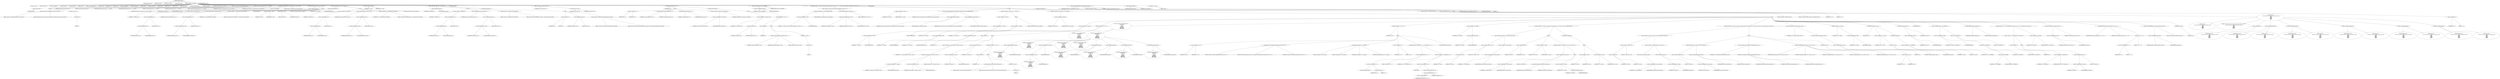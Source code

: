 digraph hostapd_notif_assoc {  
"1000121" [label = "(METHOD,hostapd_notif_assoc)" ]
"1000122" [label = "(PARAM,hostapd_data *hapd)" ]
"1000123" [label = "(PARAM,const u8 *addr)" ]
"1000124" [label = "(PARAM,const u8 *req_ies)" ]
"1000125" [label = "(PARAM,size_t req_ies_len)" ]
"1000126" [label = "(PARAM,int reassoc)" ]
"1000127" [label = "(BLOCK,,)" ]
"1000128" [label = "(LOCAL,v5: const u8 *)" ]
"1000129" [label = "(LOCAL,v6: const char *)" ]
"1000130" [label = "(LOCAL,v7: hostapd_data *)" ]
"1000131" [label = "(LOCAL,v8: sta_info *)" ]
"1000132" [label = "(LOCAL,v9: sta_info *)" ]
"1000133" [label = "(LOCAL,v10: int)" ]
"1000134" [label = "(LOCAL,v11: wpa_state_machine *)" ]
"1000135" [label = "(LOCAL,v12: int)" ]
"1000136" [label = "(LOCAL,v13: int)" ]
"1000137" [label = "(LOCAL,v14: int)" ]
"1000138" [label = "(LOCAL,v15: unsigned int)" ]
"1000139" [label = "(LOCAL,v16: wpa_event)" ]
"1000140" [label = "(LOCAL,v18: u32)" ]
"1000141" [label = "(LOCAL,v19: const u8 *)" ]
"1000142" [label = "(LOCAL,v20: int)" ]
"1000143" [label = "(LOCAL,v21: u32)" ]
"1000144" [label = "(LOCAL,v22: u8 *)" ]
"1000145" [label = "(LOCAL,wpa_ie_len: int)" ]
"1000146" [label = "(LOCAL,elems: ieee802_11_elems)" ]
"1000147" [label = "(LOCAL,eid: u8 [ 1080 ])" ]
"1000148" [label = "(CONTROL_STRUCTURE,if ( !addr ),if ( !addr ))" ]
"1000149" [label = "(<operator>.logicalNot,!addr)" ]
"1000150" [label = "(IDENTIFIER,addr,!addr)" ]
"1000151" [label = "(BLOCK,,)" ]
"1000152" [label = "(wpa_printf,wpa_printf(2, \"hostapd_notif_assoc: Skip event with no address\"))" ]
"1000153" [label = "(LITERAL,2,wpa_printf(2, \"hostapd_notif_assoc: Skip event with no address\"))" ]
"1000154" [label = "(LITERAL,\"hostapd_notif_assoc: Skip event with no address\",wpa_printf(2, \"hostapd_notif_assoc: Skip event with no address\"))" ]
"1000155" [label = "(RETURN,return -1;,return -1;)" ]
"1000156" [label = "(<operator>.minus,-1)" ]
"1000157" [label = "(LITERAL,1,-1)" ]
"1000158" [label = "(random_add_randomness,random_add_randomness(addr, 6u))" ]
"1000159" [label = "(IDENTIFIER,addr,random_add_randomness(addr, 6u))" ]
"1000160" [label = "(LITERAL,6u,random_add_randomness(addr, 6u))" ]
"1000161" [label = "(hostapd_logger,hostapd_logger(hapd, addr, 1u, 2, \"associated\"))" ]
"1000162" [label = "(IDENTIFIER,hapd,hostapd_logger(hapd, addr, 1u, 2, \"associated\"))" ]
"1000163" [label = "(IDENTIFIER,addr,hostapd_logger(hapd, addr, 1u, 2, \"associated\"))" ]
"1000164" [label = "(LITERAL,1u,hostapd_logger(hapd, addr, 1u, 2, \"associated\"))" ]
"1000165" [label = "(LITERAL,2,hostapd_logger(hapd, addr, 1u, 2, \"associated\"))" ]
"1000166" [label = "(LITERAL,\"associated\",hostapd_logger(hapd, addr, 1u, 2, \"associated\"))" ]
"1000167" [label = "(ieee802_11_parse_elems,ieee802_11_parse_elems(req_ies, req_ies_len, &elems, 0))" ]
"1000168" [label = "(IDENTIFIER,req_ies,ieee802_11_parse_elems(req_ies, req_ies_len, &elems, 0))" ]
"1000169" [label = "(IDENTIFIER,req_ies_len,ieee802_11_parse_elems(req_ies, req_ies_len, &elems, 0))" ]
"1000170" [label = "(<operator>.addressOf,&elems)" ]
"1000171" [label = "(IDENTIFIER,elems,ieee802_11_parse_elems(req_ies, req_ies_len, &elems, 0))" ]
"1000172" [label = "(LITERAL,0,ieee802_11_parse_elems(req_ies, req_ies_len, &elems, 0))" ]
"1000173" [label = "(CONTROL_STRUCTURE,if ( elems.wps_ie ),if ( elems.wps_ie ))" ]
"1000174" [label = "(<operator>.fieldAccess,elems.wps_ie)" ]
"1000175" [label = "(IDENTIFIER,elems,if ( elems.wps_ie ))" ]
"1000176" [label = "(FIELD_IDENTIFIER,wps_ie,wps_ie)" ]
"1000177" [label = "(BLOCK,,)" ]
"1000178" [label = "(<operator>.assignment,v5 = elems.wps_ie - 2)" ]
"1000179" [label = "(IDENTIFIER,v5,v5 = elems.wps_ie - 2)" ]
"1000180" [label = "(<operator>.subtraction,elems.wps_ie - 2)" ]
"1000181" [label = "(<operator>.fieldAccess,elems.wps_ie)" ]
"1000182" [label = "(IDENTIFIER,elems,elems.wps_ie - 2)" ]
"1000183" [label = "(FIELD_IDENTIFIER,wps_ie,wps_ie)" ]
"1000184" [label = "(LITERAL,2,elems.wps_ie - 2)" ]
"1000185" [label = "(<operator>.assignment,wpa_ie_len = elems.wps_ie_len + 2)" ]
"1000186" [label = "(IDENTIFIER,wpa_ie_len,wpa_ie_len = elems.wps_ie_len + 2)" ]
"1000187" [label = "(<operator>.addition,elems.wps_ie_len + 2)" ]
"1000188" [label = "(<operator>.fieldAccess,elems.wps_ie_len)" ]
"1000189" [label = "(IDENTIFIER,elems,elems.wps_ie_len + 2)" ]
"1000190" [label = "(FIELD_IDENTIFIER,wps_ie_len,wps_ie_len)" ]
"1000191" [label = "(LITERAL,2,elems.wps_ie_len + 2)" ]
"1000192" [label = "(<operator>.assignment,v6 = \"STA included WPS IE in (Re)AssocReq\")" ]
"1000193" [label = "(IDENTIFIER,v6,v6 = \"STA included WPS IE in (Re)AssocReq\")" ]
"1000194" [label = "(LITERAL,\"STA included WPS IE in (Re)AssocReq\",v6 = \"STA included WPS IE in (Re)AssocReq\")" ]
"1000195" [label = "(JUMP_TARGET,LABEL_8)" ]
"1000196" [label = "(<operator>.assignment,v7 = hapd)" ]
"1000197" [label = "(IDENTIFIER,v7,v7 = hapd)" ]
"1000198" [label = "(IDENTIFIER,hapd,v7 = hapd)" ]
"1000199" [label = "(wpa_printf,wpa_printf(2, v6))" ]
"1000200" [label = "(LITERAL,2,wpa_printf(2, v6))" ]
"1000201" [label = "(IDENTIFIER,v6,wpa_printf(2, v6))" ]
"1000202" [label = "(CONTROL_STRUCTURE,goto LABEL_9;,goto LABEL_9;)" ]
"1000203" [label = "(CONTROL_STRUCTURE,if ( elems.rsn_ie ),if ( elems.rsn_ie ))" ]
"1000204" [label = "(<operator>.fieldAccess,elems.rsn_ie)" ]
"1000205" [label = "(IDENTIFIER,elems,if ( elems.rsn_ie ))" ]
"1000206" [label = "(FIELD_IDENTIFIER,rsn_ie,rsn_ie)" ]
"1000207" [label = "(BLOCK,,)" ]
"1000208" [label = "(<operator>.assignment,v5 = elems.rsn_ie - 2)" ]
"1000209" [label = "(IDENTIFIER,v5,v5 = elems.rsn_ie - 2)" ]
"1000210" [label = "(<operator>.subtraction,elems.rsn_ie - 2)" ]
"1000211" [label = "(<operator>.fieldAccess,elems.rsn_ie)" ]
"1000212" [label = "(IDENTIFIER,elems,elems.rsn_ie - 2)" ]
"1000213" [label = "(FIELD_IDENTIFIER,rsn_ie,rsn_ie)" ]
"1000214" [label = "(LITERAL,2,elems.rsn_ie - 2)" ]
"1000215" [label = "(<operator>.assignment,wpa_ie_len = elems.rsn_ie_len + 2)" ]
"1000216" [label = "(IDENTIFIER,wpa_ie_len,wpa_ie_len = elems.rsn_ie_len + 2)" ]
"1000217" [label = "(<operator>.addition,elems.rsn_ie_len + 2)" ]
"1000218" [label = "(<operator>.fieldAccess,elems.rsn_ie_len)" ]
"1000219" [label = "(IDENTIFIER,elems,elems.rsn_ie_len + 2)" ]
"1000220" [label = "(FIELD_IDENTIFIER,rsn_ie_len,rsn_ie_len)" ]
"1000221" [label = "(LITERAL,2,elems.rsn_ie_len + 2)" ]
"1000222" [label = "(<operator>.assignment,v6 = \"STA included RSN IE in (Re)AssocReq\")" ]
"1000223" [label = "(IDENTIFIER,v6,v6 = \"STA included RSN IE in (Re)AssocReq\")" ]
"1000224" [label = "(LITERAL,\"STA included RSN IE in (Re)AssocReq\",v6 = \"STA included RSN IE in (Re)AssocReq\")" ]
"1000225" [label = "(CONTROL_STRUCTURE,goto LABEL_8;,goto LABEL_8;)" ]
"1000226" [label = "(<operator>.assignment,v7 = hapd)" ]
"1000227" [label = "(IDENTIFIER,v7,v7 = hapd)" ]
"1000228" [label = "(IDENTIFIER,hapd,v7 = hapd)" ]
"1000229" [label = "(CONTROL_STRUCTURE,if ( elems.wpa_ie ),if ( elems.wpa_ie ))" ]
"1000230" [label = "(<operator>.fieldAccess,elems.wpa_ie)" ]
"1000231" [label = "(IDENTIFIER,elems,if ( elems.wpa_ie ))" ]
"1000232" [label = "(FIELD_IDENTIFIER,wpa_ie,wpa_ie)" ]
"1000233" [label = "(BLOCK,,)" ]
"1000234" [label = "(<operator>.assignment,v5 = elems.wpa_ie - 2)" ]
"1000235" [label = "(IDENTIFIER,v5,v5 = elems.wpa_ie - 2)" ]
"1000236" [label = "(<operator>.subtraction,elems.wpa_ie - 2)" ]
"1000237" [label = "(<operator>.fieldAccess,elems.wpa_ie)" ]
"1000238" [label = "(IDENTIFIER,elems,elems.wpa_ie - 2)" ]
"1000239" [label = "(FIELD_IDENTIFIER,wpa_ie,wpa_ie)" ]
"1000240" [label = "(LITERAL,2,elems.wpa_ie - 2)" ]
"1000241" [label = "(<operator>.assignment,wpa_ie_len = elems.wpa_ie_len + 2)" ]
"1000242" [label = "(IDENTIFIER,wpa_ie_len,wpa_ie_len = elems.wpa_ie_len + 2)" ]
"1000243" [label = "(<operator>.addition,elems.wpa_ie_len + 2)" ]
"1000244" [label = "(<operator>.fieldAccess,elems.wpa_ie_len)" ]
"1000245" [label = "(IDENTIFIER,elems,elems.wpa_ie_len + 2)" ]
"1000246" [label = "(FIELD_IDENTIFIER,wpa_ie_len,wpa_ie_len)" ]
"1000247" [label = "(LITERAL,2,elems.wpa_ie_len + 2)" ]
"1000248" [label = "(wpa_printf,wpa_printf(2, \"STA included WPA IE in (Re)AssocReq\"))" ]
"1000249" [label = "(LITERAL,2,wpa_printf(2, \"STA included WPA IE in (Re)AssocReq\"))" ]
"1000250" [label = "(LITERAL,\"STA included WPA IE in (Re)AssocReq\",wpa_printf(2, \"STA included WPA IE in (Re)AssocReq\"))" ]
"1000251" [label = "(CONTROL_STRUCTURE,else,else)" ]
"1000252" [label = "(BLOCK,,)" ]
"1000253" [label = "(<operator>.assignment,v5 = 0)" ]
"1000254" [label = "(IDENTIFIER,v5,v5 = 0)" ]
"1000255" [label = "(LITERAL,0,v5 = 0)" ]
"1000256" [label = "(<operator>.assignment,wpa_ie_len = 0)" ]
"1000257" [label = "(IDENTIFIER,wpa_ie_len,wpa_ie_len = 0)" ]
"1000258" [label = "(LITERAL,0,wpa_ie_len = 0)" ]
"1000259" [label = "(wpa_printf,wpa_printf(2, \"STA did not include WPS/RSN/WPA IE in (Re)AssocReq\"))" ]
"1000260" [label = "(LITERAL,2,wpa_printf(2, \"STA did not include WPS/RSN/WPA IE in (Re)AssocReq\"))" ]
"1000261" [label = "(LITERAL,\"STA did not include WPS/RSN/WPA IE in (Re)AssocReq\",wpa_printf(2, \"STA did not include WPS/RSN/WPA IE in (Re)AssocReq\"))" ]
"1000262" [label = "(JUMP_TARGET,LABEL_9)" ]
"1000263" [label = "(<operator>.assignment,v8 = ap_get_sta(v7, addr))" ]
"1000264" [label = "(IDENTIFIER,v8,v8 = ap_get_sta(v7, addr))" ]
"1000265" [label = "(ap_get_sta,ap_get_sta(v7, addr))" ]
"1000266" [label = "(IDENTIFIER,v7,ap_get_sta(v7, addr))" ]
"1000267" [label = "(IDENTIFIER,addr,ap_get_sta(v7, addr))" ]
"1000268" [label = "(CONTROL_STRUCTURE,if ( v8 ),if ( v8 ))" ]
"1000269" [label = "(IDENTIFIER,v8,if ( v8 ))" ]
"1000270" [label = "(BLOCK,,)" ]
"1000271" [label = "(<operator>.assignment,v9 = v8)" ]
"1000272" [label = "(IDENTIFIER,v9,v9 = v8)" ]
"1000273" [label = "(IDENTIFIER,v8,v9 = v8)" ]
"1000274" [label = "(ap_sta_no_session_timeout,ap_sta_no_session_timeout(v7, v8))" ]
"1000275" [label = "(IDENTIFIER,v7,ap_sta_no_session_timeout(v7, v8))" ]
"1000276" [label = "(IDENTIFIER,v8,ap_sta_no_session_timeout(v7, v8))" ]
"1000277" [label = "(accounting_sta_stop,accounting_sta_stop(v7, v9))" ]
"1000278" [label = "(IDENTIFIER,v7,accounting_sta_stop(v7, v9))" ]
"1000279" [label = "(IDENTIFIER,v9,accounting_sta_stop(v7, v9))" ]
"1000280" [label = "(<operator>.assignment,v9->timeout_next = STA_NULLFUNC)" ]
"1000281" [label = "(<operator>.indirectFieldAccess,v9->timeout_next)" ]
"1000282" [label = "(IDENTIFIER,v9,v9->timeout_next = STA_NULLFUNC)" ]
"1000283" [label = "(FIELD_IDENTIFIER,timeout_next,timeout_next)" ]
"1000284" [label = "(IDENTIFIER,STA_NULLFUNC,v9->timeout_next = STA_NULLFUNC)" ]
"1000285" [label = "(CONTROL_STRUCTURE,else,else)" ]
"1000286" [label = "(BLOCK,,)" ]
"1000287" [label = "(<operator>.assignment,v9 = ap_sta_add(v7, addr))" ]
"1000288" [label = "(IDENTIFIER,v9,v9 = ap_sta_add(v7, addr))" ]
"1000289" [label = "(ap_sta_add,ap_sta_add(v7, addr))" ]
"1000290" [label = "(IDENTIFIER,v7,ap_sta_add(v7, addr))" ]
"1000291" [label = "(IDENTIFIER,addr,ap_sta_add(v7, addr))" ]
"1000292" [label = "(CONTROL_STRUCTURE,if ( !v9 ),if ( !v9 ))" ]
"1000293" [label = "(<operator>.logicalNot,!v9)" ]
"1000294" [label = "(IDENTIFIER,v9,!v9)" ]
"1000295" [label = "(BLOCK,,)" ]
"1000296" [label = "(hostapd_drv_sta_disassoc,hostapd_drv_sta_disassoc(v7, addr, 5))" ]
"1000297" [label = "(IDENTIFIER,v7,hostapd_drv_sta_disassoc(v7, addr, 5))" ]
"1000298" [label = "(IDENTIFIER,addr,hostapd_drv_sta_disassoc(v7, addr, 5))" ]
"1000299" [label = "(LITERAL,5,hostapd_drv_sta_disassoc(v7, addr, 5))" ]
"1000300" [label = "(RETURN,return -1;,return -1;)" ]
"1000301" [label = "(<operator>.minus,-1)" ]
"1000302" [label = "(LITERAL,1,-1)" ]
"1000303" [label = "(<operators>.assignmentAnd,v9->flags &= 0xFFFECFFF)" ]
"1000304" [label = "(<operator>.indirectFieldAccess,v9->flags)" ]
"1000305" [label = "(IDENTIFIER,v9,v9->flags &= 0xFFFECFFF)" ]
"1000306" [label = "(FIELD_IDENTIFIER,flags,flags)" ]
"1000307" [label = "(LITERAL,0xFFFECFFF,v9->flags &= 0xFFFECFFF)" ]
"1000308" [label = "(CONTROL_STRUCTURE,if ( v7->iface->drv_max_acl_mac_addrs || hostapd_check_acl(v7, addr, 0) == 1 ),if ( v7->iface->drv_max_acl_mac_addrs || hostapd_check_acl(v7, addr, 0) == 1 ))" ]
"1000309" [label = "(<operator>.logicalOr,v7->iface->drv_max_acl_mac_addrs || hostapd_check_acl(v7, addr, 0) == 1)" ]
"1000310" [label = "(<operator>.indirectFieldAccess,v7->iface->drv_max_acl_mac_addrs)" ]
"1000311" [label = "(<operator>.indirectFieldAccess,v7->iface)" ]
"1000312" [label = "(IDENTIFIER,v7,v7->iface->drv_max_acl_mac_addrs || hostapd_check_acl(v7, addr, 0) == 1)" ]
"1000313" [label = "(FIELD_IDENTIFIER,iface,iface)" ]
"1000314" [label = "(FIELD_IDENTIFIER,drv_max_acl_mac_addrs,drv_max_acl_mac_addrs)" ]
"1000315" [label = "(<operator>.equals,hostapd_check_acl(v7, addr, 0) == 1)" ]
"1000316" [label = "(hostapd_check_acl,hostapd_check_acl(v7, addr, 0))" ]
"1000317" [label = "(IDENTIFIER,v7,hostapd_check_acl(v7, addr, 0))" ]
"1000318" [label = "(IDENTIFIER,addr,hostapd_check_acl(v7, addr, 0))" ]
"1000319" [label = "(LITERAL,0,hostapd_check_acl(v7, addr, 0))" ]
"1000320" [label = "(LITERAL,1,hostapd_check_acl(v7, addr, 0) == 1)" ]
"1000321" [label = "(BLOCK,,)" ]
"1000322" [label = "(<operator>.assignment,v10 = reassoc)" ]
"1000323" [label = "(IDENTIFIER,v10,v10 = reassoc)" ]
"1000324" [label = "(IDENTIFIER,reassoc,v10 = reassoc)" ]
"1000325" [label = "(ap_copy_sta_supp_op_classes,ap_copy_sta_supp_op_classes(v9, elems.supp_op_classes, elems.supp_op_classes_len))" ]
"1000326" [label = "(IDENTIFIER,v9,ap_copy_sta_supp_op_classes(v9, elems.supp_op_classes, elems.supp_op_classes_len))" ]
"1000327" [label = "(<operator>.fieldAccess,elems.supp_op_classes)" ]
"1000328" [label = "(IDENTIFIER,elems,ap_copy_sta_supp_op_classes(v9, elems.supp_op_classes, elems.supp_op_classes_len))" ]
"1000329" [label = "(FIELD_IDENTIFIER,supp_op_classes,supp_op_classes)" ]
"1000330" [label = "(<operator>.fieldAccess,elems.supp_op_classes_len)" ]
"1000331" [label = "(IDENTIFIER,elems,ap_copy_sta_supp_op_classes(v9, elems.supp_op_classes, elems.supp_op_classes_len))" ]
"1000332" [label = "(FIELD_IDENTIFIER,supp_op_classes_len,supp_op_classes_len)" ]
"1000333" [label = "(CONTROL_STRUCTURE,if ( !v7->conf->wpa ),if ( !v7->conf->wpa ))" ]
"1000334" [label = "(<operator>.logicalNot,!v7->conf->wpa)" ]
"1000335" [label = "(<operator>.indirectFieldAccess,v7->conf->wpa)" ]
"1000336" [label = "(<operator>.indirectFieldAccess,v7->conf)" ]
"1000337" [label = "(IDENTIFIER,v7,!v7->conf->wpa)" ]
"1000338" [label = "(FIELD_IDENTIFIER,conf,conf)" ]
"1000339" [label = "(FIELD_IDENTIFIER,wpa,wpa)" ]
"1000340" [label = "(BLOCK,,)" ]
"1000341" [label = "(<operator>.assignment,v15 = v9->flags)" ]
"1000342" [label = "(IDENTIFIER,v15,v15 = v9->flags)" ]
"1000343" [label = "(<operator>.indirectFieldAccess,v9->flags)" ]
"1000344" [label = "(IDENTIFIER,v9,v15 = v9->flags)" ]
"1000345" [label = "(FIELD_IDENTIFIER,flags,flags)" ]
"1000346" [label = "(CONTROL_STRUCTURE,goto LABEL_23;,goto LABEL_23;)" ]
"1000347" [label = "(CONTROL_STRUCTURE,if ( v5 && wpa_ie_len ),if ( v5 && wpa_ie_len ))" ]
"1000348" [label = "(<operator>.logicalAnd,v5 && wpa_ie_len)" ]
"1000349" [label = "(IDENTIFIER,v5,v5 && wpa_ie_len)" ]
"1000350" [label = "(IDENTIFIER,wpa_ie_len,v5 && wpa_ie_len)" ]
"1000351" [label = "(BLOCK,,)" ]
"1000352" [label = "(<operator>.assignment,v11 = v9->wpa_sm)" ]
"1000353" [label = "(IDENTIFIER,v11,v11 = v9->wpa_sm)" ]
"1000354" [label = "(<operator>.indirectFieldAccess,v9->wpa_sm)" ]
"1000355" [label = "(IDENTIFIER,v9,v11 = v9->wpa_sm)" ]
"1000356" [label = "(FIELD_IDENTIFIER,wpa_sm,wpa_sm)" ]
"1000357" [label = "(CONTROL_STRUCTURE,if ( !v11 ),if ( !v11 ))" ]
"1000358" [label = "(<operator>.logicalNot,!v11)" ]
"1000359" [label = "(IDENTIFIER,v11,!v11)" ]
"1000360" [label = "(BLOCK,,)" ]
"1000361" [label = "(<operator>.assignment,v11 = wpa_auth_sta_init(v7->wpa_auth, v9->addr, 0))" ]
"1000362" [label = "(IDENTIFIER,v11,v11 = wpa_auth_sta_init(v7->wpa_auth, v9->addr, 0))" ]
"1000363" [label = "(wpa_auth_sta_init,wpa_auth_sta_init(v7->wpa_auth, v9->addr, 0))" ]
"1000364" [label = "(<operator>.indirectFieldAccess,v7->wpa_auth)" ]
"1000365" [label = "(IDENTIFIER,v7,wpa_auth_sta_init(v7->wpa_auth, v9->addr, 0))" ]
"1000366" [label = "(FIELD_IDENTIFIER,wpa_auth,wpa_auth)" ]
"1000367" [label = "(<operator>.indirectFieldAccess,v9->addr)" ]
"1000368" [label = "(IDENTIFIER,v9,wpa_auth_sta_init(v7->wpa_auth, v9->addr, 0))" ]
"1000369" [label = "(FIELD_IDENTIFIER,addr,addr)" ]
"1000370" [label = "(LITERAL,0,wpa_auth_sta_init(v7->wpa_auth, v9->addr, 0))" ]
"1000371" [label = "(<operator>.assignment,v9->wpa_sm = v11)" ]
"1000372" [label = "(<operator>.indirectFieldAccess,v9->wpa_sm)" ]
"1000373" [label = "(IDENTIFIER,v9,v9->wpa_sm = v11)" ]
"1000374" [label = "(FIELD_IDENTIFIER,wpa_sm,wpa_sm)" ]
"1000375" [label = "(IDENTIFIER,v11,v9->wpa_sm = v11)" ]
"1000376" [label = "(CONTROL_STRUCTURE,if ( !v11 ),if ( !v11 ))" ]
"1000377" [label = "(<operator>.logicalNot,!v11)" ]
"1000378" [label = "(IDENTIFIER,v11,!v11)" ]
"1000379" [label = "(BLOCK,,)" ]
"1000380" [label = "(wpa_printf,wpa_printf(5, \"Failed to initialize WPA state machine\"))" ]
"1000381" [label = "(LITERAL,5,wpa_printf(5, \"Failed to initialize WPA state machine\"))" ]
"1000382" [label = "(LITERAL,\"Failed to initialize WPA state machine\",wpa_printf(5, \"Failed to initialize WPA state machine\"))" ]
"1000383" [label = "(RETURN,return -1;,return -1;)" ]
"1000384" [label = "(<operator>.minus,-1)" ]
"1000385" [label = "(LITERAL,1,-1)" ]
"1000386" [label = "(<operator>.assignment,v12 = wpa_validate_wpa_ie(\n              hapd->wpa_auth,\n              v11,\n              v7->iface->freq,\n              v5,\n              wpa_ie_len,\n              elems.mdie,\n              elems.mdie_len,\n              elems.owe_dh,\n              elems.owe_dh_len))" ]
"1000387" [label = "(IDENTIFIER,v12,v12 = wpa_validate_wpa_ie(\n              hapd->wpa_auth,\n              v11,\n              v7->iface->freq,\n              v5,\n              wpa_ie_len,\n              elems.mdie,\n              elems.mdie_len,\n              elems.owe_dh,\n              elems.owe_dh_len))" ]
"1000388" [label = "(wpa_validate_wpa_ie,wpa_validate_wpa_ie(\n              hapd->wpa_auth,\n              v11,\n              v7->iface->freq,\n              v5,\n              wpa_ie_len,\n              elems.mdie,\n              elems.mdie_len,\n              elems.owe_dh,\n              elems.owe_dh_len))" ]
"1000389" [label = "(<operator>.indirectFieldAccess,hapd->wpa_auth)" ]
"1000390" [label = "(IDENTIFIER,hapd,wpa_validate_wpa_ie(\n              hapd->wpa_auth,\n              v11,\n              v7->iface->freq,\n              v5,\n              wpa_ie_len,\n              elems.mdie,\n              elems.mdie_len,\n              elems.owe_dh,\n              elems.owe_dh_len))" ]
"1000391" [label = "(FIELD_IDENTIFIER,wpa_auth,wpa_auth)" ]
"1000392" [label = "(IDENTIFIER,v11,wpa_validate_wpa_ie(\n              hapd->wpa_auth,\n              v11,\n              v7->iface->freq,\n              v5,\n              wpa_ie_len,\n              elems.mdie,\n              elems.mdie_len,\n              elems.owe_dh,\n              elems.owe_dh_len))" ]
"1000393" [label = "(<operator>.indirectFieldAccess,v7->iface->freq)" ]
"1000394" [label = "(<operator>.indirectFieldAccess,v7->iface)" ]
"1000395" [label = "(IDENTIFIER,v7,wpa_validate_wpa_ie(\n              hapd->wpa_auth,\n              v11,\n              v7->iface->freq,\n              v5,\n              wpa_ie_len,\n              elems.mdie,\n              elems.mdie_len,\n              elems.owe_dh,\n              elems.owe_dh_len))" ]
"1000396" [label = "(FIELD_IDENTIFIER,iface,iface)" ]
"1000397" [label = "(FIELD_IDENTIFIER,freq,freq)" ]
"1000398" [label = "(IDENTIFIER,v5,wpa_validate_wpa_ie(\n              hapd->wpa_auth,\n              v11,\n              v7->iface->freq,\n              v5,\n              wpa_ie_len,\n              elems.mdie,\n              elems.mdie_len,\n              elems.owe_dh,\n              elems.owe_dh_len))" ]
"1000399" [label = "(IDENTIFIER,wpa_ie_len,wpa_validate_wpa_ie(\n              hapd->wpa_auth,\n              v11,\n              v7->iface->freq,\n              v5,\n              wpa_ie_len,\n              elems.mdie,\n              elems.mdie_len,\n              elems.owe_dh,\n              elems.owe_dh_len))" ]
"1000400" [label = "(<operator>.fieldAccess,elems.mdie)" ]
"1000401" [label = "(IDENTIFIER,elems,wpa_validate_wpa_ie(\n              hapd->wpa_auth,\n              v11,\n              v7->iface->freq,\n              v5,\n              wpa_ie_len,\n              elems.mdie,\n              elems.mdie_len,\n              elems.owe_dh,\n              elems.owe_dh_len))" ]
"1000402" [label = "(FIELD_IDENTIFIER,mdie,mdie)" ]
"1000403" [label = "(<operator>.fieldAccess,elems.mdie_len)" ]
"1000404" [label = "(IDENTIFIER,elems,wpa_validate_wpa_ie(\n              hapd->wpa_auth,\n              v11,\n              v7->iface->freq,\n              v5,\n              wpa_ie_len,\n              elems.mdie,\n              elems.mdie_len,\n              elems.owe_dh,\n              elems.owe_dh_len))" ]
"1000405" [label = "(FIELD_IDENTIFIER,mdie_len,mdie_len)" ]
"1000406" [label = "(<operator>.fieldAccess,elems.owe_dh)" ]
"1000407" [label = "(IDENTIFIER,elems,wpa_validate_wpa_ie(\n              hapd->wpa_auth,\n              v11,\n              v7->iface->freq,\n              v5,\n              wpa_ie_len,\n              elems.mdie,\n              elems.mdie_len,\n              elems.owe_dh,\n              elems.owe_dh_len))" ]
"1000408" [label = "(FIELD_IDENTIFIER,owe_dh,owe_dh)" ]
"1000409" [label = "(<operator>.fieldAccess,elems.owe_dh_len)" ]
"1000410" [label = "(IDENTIFIER,elems,wpa_validate_wpa_ie(\n              hapd->wpa_auth,\n              v11,\n              v7->iface->freq,\n              v5,\n              wpa_ie_len,\n              elems.mdie,\n              elems.mdie_len,\n              elems.owe_dh,\n              elems.owe_dh_len))" ]
"1000411" [label = "(FIELD_IDENTIFIER,owe_dh_len,owe_dh_len)" ]
"1000412" [label = "(CONTROL_STRUCTURE,if ( v12 ),if ( v12 ))" ]
"1000413" [label = "(IDENTIFIER,v12,if ( v12 ))" ]
"1000414" [label = "(BLOCK,,)" ]
"1000415" [label = "(<operator>.assignment,v13 = v12)" ]
"1000416" [label = "(IDENTIFIER,v13,v13 = v12)" ]
"1000417" [label = "(IDENTIFIER,v12,v13 = v12)" ]
"1000418" [label = "(wpa_printf,wpa_printf(2, \"WPA/RSN information element rejected? (res %u)\", v12))" ]
"1000419" [label = "(LITERAL,2,wpa_printf(2, \"WPA/RSN information element rejected? (res %u)\", v12))" ]
"1000420" [label = "(LITERAL,\"WPA/RSN information element rejected? (res %u)\",wpa_printf(2, \"WPA/RSN information element rejected? (res %u)\", v12))" ]
"1000421" [label = "(IDENTIFIER,v12,wpa_printf(2, \"WPA/RSN information element rejected? (res %u)\", v12))" ]
"1000422" [label = "(wpa_hexdump,wpa_hexdump(2, \"IE\", v5, wpa_ie_len))" ]
"1000423" [label = "(LITERAL,2,wpa_hexdump(2, \"IE\", v5, wpa_ie_len))" ]
"1000424" [label = "(LITERAL,\"IE\",wpa_hexdump(2, \"IE\", v5, wpa_ie_len))" ]
"1000425" [label = "(IDENTIFIER,v5,wpa_hexdump(2, \"IE\", v5, wpa_ie_len))" ]
"1000426" [label = "(IDENTIFIER,wpa_ie_len,wpa_hexdump(2, \"IE\", v5, wpa_ie_len))" ]
"1000427" [label = "(<operator>.assignment,v14 = 13)" ]
"1000428" [label = "(IDENTIFIER,v14,v14 = 13)" ]
"1000429" [label = "(LITERAL,13,v14 = 13)" ]
"1000430" [label = "(CONTROL_STRUCTURE,if ( (unsigned int)(v13 - 2) < 7 ),if ( (unsigned int)(v13 - 2) < 7 ))" ]
"1000431" [label = "(<operator>.lessThan,(unsigned int)(v13 - 2) < 7)" ]
"1000432" [label = "(<operator>.cast,(unsigned int)(v13 - 2))" ]
"1000433" [label = "(UNKNOWN,unsigned int,unsigned int)" ]
"1000434" [label = "(<operator>.subtraction,v13 - 2)" ]
"1000435" [label = "(IDENTIFIER,v13,v13 - 2)" ]
"1000436" [label = "(LITERAL,2,v13 - 2)" ]
"1000437" [label = "(LITERAL,7,(unsigned int)(v13 - 2) < 7)" ]
"1000438" [label = "(<operator>.assignment,v14 = (int)*(&off_80B77F8 + v13))" ]
"1000439" [label = "(IDENTIFIER,v14,v14 = (int)*(&off_80B77F8 + v13))" ]
"1000440" [label = "(<operator>.cast,(int)*(&off_80B77F8 + v13))" ]
"1000441" [label = "(UNKNOWN,int,int)" ]
"1000442" [label = "(<operator>.indirection,*(&off_80B77F8 + v13))" ]
"1000443" [label = "(<operator>.addition,&off_80B77F8 + v13)" ]
"1000444" [label = "(<operator>.addressOf,&off_80B77F8)" ]
"1000445" [label = "(IDENTIFIER,off_80B77F8,&off_80B77F8 + v13)" ]
"1000446" [label = "(IDENTIFIER,v13,&off_80B77F8 + v13)" ]
"1000447" [label = "(CONTROL_STRUCTURE,goto fail;,goto fail;)" ]
"1000448" [label = "(<operator>.assignment,v18 = v9->flags)" ]
"1000449" [label = "(IDENTIFIER,v18,v18 = v9->flags)" ]
"1000450" [label = "(<operator>.indirectFieldAccess,v9->flags)" ]
"1000451" [label = "(IDENTIFIER,v9,v18 = v9->flags)" ]
"1000452" [label = "(FIELD_IDENTIFIER,flags,flags)" ]
"1000453" [label = "(CONTROL_STRUCTURE,if ( (v18 & 0x402) == 1026 && !v9->sa_query_timed_out ),if ( (v18 & 0x402) == 1026 && !v9->sa_query_timed_out ))" ]
"1000454" [label = "(<operator>.logicalAnd,(v18 & 0x402) == 1026 && !v9->sa_query_timed_out)" ]
"1000455" [label = "(<operator>.equals,(v18 & 0x402) == 1026)" ]
"1000456" [label = "(<operator>.and,v18 & 0x402)" ]
"1000457" [label = "(IDENTIFIER,v18,v18 & 0x402)" ]
"1000458" [label = "(LITERAL,0x402,v18 & 0x402)" ]
"1000459" [label = "(LITERAL,1026,(v18 & 0x402) == 1026)" ]
"1000460" [label = "(<operator>.logicalNot,!v9->sa_query_timed_out)" ]
"1000461" [label = "(<operator>.indirectFieldAccess,v9->sa_query_timed_out)" ]
"1000462" [label = "(IDENTIFIER,v9,!v9->sa_query_timed_out)" ]
"1000463" [label = "(FIELD_IDENTIFIER,sa_query_timed_out,sa_query_timed_out)" ]
"1000464" [label = "(BLOCK,,)" ]
"1000465" [label = "(<operator>.assignment,v19 = addr)" ]
"1000466" [label = "(IDENTIFIER,v19,v19 = addr)" ]
"1000467" [label = "(IDENTIFIER,addr,v19 = addr)" ]
"1000468" [label = "(<operator>.assignment,v10 = reassoc)" ]
"1000469" [label = "(IDENTIFIER,v10,v10 = reassoc)" ]
"1000470" [label = "(IDENTIFIER,reassoc,v10 = reassoc)" ]
"1000471" [label = "(CONTROL_STRUCTURE,if ( v9->sa_query_count > 0 ),if ( v9->sa_query_count > 0 ))" ]
"1000472" [label = "(<operator>.greaterThan,v9->sa_query_count > 0)" ]
"1000473" [label = "(<operator>.indirectFieldAccess,v9->sa_query_count)" ]
"1000474" [label = "(IDENTIFIER,v9,v9->sa_query_count > 0)" ]
"1000475" [label = "(FIELD_IDENTIFIER,sa_query_count,sa_query_count)" ]
"1000476" [label = "(LITERAL,0,v9->sa_query_count > 0)" ]
"1000477" [label = "(BLOCK,,)" ]
"1000478" [label = "(ap_check_sa_query_timeout,ap_check_sa_query_timeout(hapd, v9))" ]
"1000479" [label = "(IDENTIFIER,hapd,ap_check_sa_query_timeout(hapd, v9))" ]
"1000480" [label = "(IDENTIFIER,v9,ap_check_sa_query_timeout(hapd, v9))" ]
"1000481" [label = "(<operator>.assignment,v18 = v9->flags)" ]
"1000482" [label = "(IDENTIFIER,v18,v18 = v9->flags)" ]
"1000483" [label = "(<operator>.indirectFieldAccess,v9->flags)" ]
"1000484" [label = "(IDENTIFIER,v9,v18 = v9->flags)" ]
"1000485" [label = "(FIELD_IDENTIFIER,flags,flags)" ]
"1000486" [label = "(CONTROL_STRUCTURE,else,else)" ]
"1000487" [label = "(BLOCK,,)" ]
"1000488" [label = "(<operator>.assignment,v19 = addr)" ]
"1000489" [label = "(IDENTIFIER,v19,v19 = addr)" ]
"1000490" [label = "(IDENTIFIER,addr,v19 = addr)" ]
"1000491" [label = "(<operator>.assignment,v10 = reassoc)" ]
"1000492" [label = "(IDENTIFIER,v10,v10 = reassoc)" ]
"1000493" [label = "(IDENTIFIER,reassoc,v10 = reassoc)" ]
"1000494" [label = "(CONTROL_STRUCTURE,if ( (v18 & 0x402) == 1026 && !v9->sa_query_timed_out && v9->auth_alg != 2 ),if ( (v18 & 0x402) == 1026 && !v9->sa_query_timed_out && v9->auth_alg != 2 ))" ]
"1000495" [label = "(<operator>.logicalAnd,(v18 & 0x402) == 1026 && !v9->sa_query_timed_out && v9->auth_alg != 2)" ]
"1000496" [label = "(<operator>.equals,(v18 & 0x402) == 1026)" ]
"1000497" [label = "(<operator>.and,v18 & 0x402)" ]
"1000498" [label = "(IDENTIFIER,v18,v18 & 0x402)" ]
"1000499" [label = "(LITERAL,0x402,v18 & 0x402)" ]
"1000500" [label = "(LITERAL,1026,(v18 & 0x402) == 1026)" ]
"1000501" [label = "(<operator>.logicalAnd,!v9->sa_query_timed_out && v9->auth_alg != 2)" ]
"1000502" [label = "(<operator>.logicalNot,!v9->sa_query_timed_out)" ]
"1000503" [label = "(<operator>.indirectFieldAccess,v9->sa_query_timed_out)" ]
"1000504" [label = "(IDENTIFIER,v9,!v9->sa_query_timed_out)" ]
"1000505" [label = "(FIELD_IDENTIFIER,sa_query_timed_out,sa_query_timed_out)" ]
"1000506" [label = "(<operator>.notEquals,v9->auth_alg != 2)" ]
"1000507" [label = "(<operator>.indirectFieldAccess,v9->auth_alg)" ]
"1000508" [label = "(IDENTIFIER,v9,v9->auth_alg != 2)" ]
"1000509" [label = "(FIELD_IDENTIFIER,auth_alg,auth_alg)" ]
"1000510" [label = "(LITERAL,2,v9->auth_alg != 2)" ]
"1000511" [label = "(BLOCK,,)" ]
"1000512" [label = "(CONTROL_STRUCTURE,if ( !v9->sa_query_count ),if ( !v9->sa_query_count ))" ]
"1000513" [label = "(<operator>.logicalNot,!v9->sa_query_count)" ]
"1000514" [label = "(<operator>.indirectFieldAccess,v9->sa_query_count)" ]
"1000515" [label = "(IDENTIFIER,v9,!v9->sa_query_count)" ]
"1000516" [label = "(FIELD_IDENTIFIER,sa_query_count,sa_query_count)" ]
"1000517" [label = "(ap_sta_start_sa_query,ap_sta_start_sa_query(hapd, v9))" ]
"1000518" [label = "(IDENTIFIER,hapd,ap_sta_start_sa_query(hapd, v9))" ]
"1000519" [label = "(IDENTIFIER,v9,ap_sta_start_sa_query(hapd, v9))" ]
"1000520" [label = "(<operator>.assignment,v22 = hostapd_eid_assoc_comeback_time(hapd, v9, eid))" ]
"1000521" [label = "(IDENTIFIER,v22,v22 = hostapd_eid_assoc_comeback_time(hapd, v9, eid))" ]
"1000522" [label = "(hostapd_eid_assoc_comeback_time,hostapd_eid_assoc_comeback_time(hapd, v9, eid))" ]
"1000523" [label = "(IDENTIFIER,hapd,hostapd_eid_assoc_comeback_time(hapd, v9, eid))" ]
"1000524" [label = "(IDENTIFIER,v9,hostapd_eid_assoc_comeback_time(hapd, v9, eid))" ]
"1000525" [label = "(IDENTIFIER,eid,hostapd_eid_assoc_comeback_time(hapd, v9, eid))" ]
"1000526" [label = "(hostapd_sta_assoc,hostapd_sta_assoc(hapd, v19, v10, 0x1Eu, eid, v22 - eid))" ]
"1000527" [label = "(IDENTIFIER,hapd,hostapd_sta_assoc(hapd, v19, v10, 0x1Eu, eid, v22 - eid))" ]
"1000528" [label = "(IDENTIFIER,v19,hostapd_sta_assoc(hapd, v19, v10, 0x1Eu, eid, v22 - eid))" ]
"1000529" [label = "(IDENTIFIER,v10,hostapd_sta_assoc(hapd, v19, v10, 0x1Eu, eid, v22 - eid))" ]
"1000530" [label = "(LITERAL,0x1Eu,hostapd_sta_assoc(hapd, v19, v10, 0x1Eu, eid, v22 - eid))" ]
"1000531" [label = "(IDENTIFIER,eid,hostapd_sta_assoc(hapd, v19, v10, 0x1Eu, eid, v22 - eid))" ]
"1000532" [label = "(<operator>.subtraction,v22 - eid)" ]
"1000533" [label = "(IDENTIFIER,v22,v22 - eid)" ]
"1000534" [label = "(IDENTIFIER,eid,v22 - eid)" ]
"1000535" [label = "(RETURN,return 0;,return 0;)" ]
"1000536" [label = "(LITERAL,0,return 0;)" ]
"1000537" [label = "(<operator>.assignment,v20 = wpa_auth_uses_mfp(v9->wpa_sm))" ]
"1000538" [label = "(IDENTIFIER,v20,v20 = wpa_auth_uses_mfp(v9->wpa_sm))" ]
"1000539" [label = "(wpa_auth_uses_mfp,wpa_auth_uses_mfp(v9->wpa_sm))" ]
"1000540" [label = "(<operator>.indirectFieldAccess,v9->wpa_sm)" ]
"1000541" [label = "(IDENTIFIER,v9,wpa_auth_uses_mfp(v9->wpa_sm))" ]
"1000542" [label = "(FIELD_IDENTIFIER,wpa_sm,wpa_sm)" ]
"1000543" [label = "(<operator>.assignment,v21 = v9->flags)" ]
"1000544" [label = "(IDENTIFIER,v21,v21 = v9->flags)" ]
"1000545" [label = "(<operator>.indirectFieldAccess,v9->flags)" ]
"1000546" [label = "(IDENTIFIER,v9,v21 = v9->flags)" ]
"1000547" [label = "(FIELD_IDENTIFIER,flags,flags)" ]
"1000548" [label = "(CONTROL_STRUCTURE,if ( v20 ),if ( v20 ))" ]
"1000549" [label = "(IDENTIFIER,v20,if ( v20 ))" ]
"1000550" [label = "(<operator>.assignment,v15 = v21 | 0x400)" ]
"1000551" [label = "(IDENTIFIER,v15,v15 = v21 | 0x400)" ]
"1000552" [label = "(<operator>.or,v21 | 0x400)" ]
"1000553" [label = "(IDENTIFIER,v21,v21 | 0x400)" ]
"1000554" [label = "(LITERAL,0x400,v21 | 0x400)" ]
"1000555" [label = "(CONTROL_STRUCTURE,else,else)" ]
"1000556" [label = "(<operator>.assignment,v15 = v21 & 0xFFFFFBFF)" ]
"1000557" [label = "(IDENTIFIER,v15,v15 = v21 & 0xFFFFFBFF)" ]
"1000558" [label = "(<operator>.and,v21 & 0xFFFFFBFF)" ]
"1000559" [label = "(IDENTIFIER,v21,v21 & 0xFFFFFBFF)" ]
"1000560" [label = "(LITERAL,0xFFFFFBFF,v21 & 0xFFFFFBFF)" ]
"1000561" [label = "(<operator>.assignment,v9->flags = v15)" ]
"1000562" [label = "(<operator>.indirectFieldAccess,v9->flags)" ]
"1000563" [label = "(IDENTIFIER,v9,v9->flags = v15)" ]
"1000564" [label = "(FIELD_IDENTIFIER,flags,flags)" ]
"1000565" [label = "(IDENTIFIER,v15,v9->flags = v15)" ]
"1000566" [label = "(JUMP_TARGET,LABEL_23)" ]
"1000567" [label = "(<operator>.assignment,v9->flags = v15 & 0xFFF7FFFC | 3)" ]
"1000568" [label = "(<operator>.indirectFieldAccess,v9->flags)" ]
"1000569" [label = "(IDENTIFIER,v9,v9->flags = v15 & 0xFFF7FFFC | 3)" ]
"1000570" [label = "(FIELD_IDENTIFIER,flags,flags)" ]
"1000571" [label = "(<operator>.or,v15 & 0xFFF7FFFC | 3)" ]
"1000572" [label = "(<operator>.and,v15 & 0xFFF7FFFC)" ]
"1000573" [label = "(IDENTIFIER,v15,v15 & 0xFFF7FFFC)" ]
"1000574" [label = "(LITERAL,0xFFF7FFFC,v15 & 0xFFF7FFFC)" ]
"1000575" [label = "(LITERAL,3,v15 & 0xFFF7FFFC | 3)" ]
"1000576" [label = "(hostapd_set_sta_flags,hostapd_set_sta_flags(hapd, v9))" ]
"1000577" [label = "(IDENTIFIER,hapd,hostapd_set_sta_flags(hapd, v9))" ]
"1000578" [label = "(IDENTIFIER,v9,hostapd_set_sta_flags(hapd, v9))" ]
"1000579" [label = "(CONTROL_STRUCTURE,if ( !v10 || (v16 = WPA_ASSOC_FT, v9->auth_alg != 2) ),if ( !v10 || (v16 = WPA_ASSOC_FT, v9->auth_alg != 2) ))" ]
"1000580" [label = "(<operator>.logicalOr,!v10 || (v16 = WPA_ASSOC_FT, v9->auth_alg != 2))" ]
"1000581" [label = "(<operator>.logicalNot,!v10)" ]
"1000582" [label = "(IDENTIFIER,v10,!v10)" ]
"1000583" [label = "(BLOCK,,)" ]
"1000584" [label = "(<operator>.assignment,v16 = WPA_ASSOC_FT)" ]
"1000585" [label = "(IDENTIFIER,v16,v16 = WPA_ASSOC_FT)" ]
"1000586" [label = "(IDENTIFIER,WPA_ASSOC_FT,v16 = WPA_ASSOC_FT)" ]
"1000587" [label = "(<operator>.notEquals,v9->auth_alg != 2)" ]
"1000588" [label = "(<operator>.indirectFieldAccess,v9->auth_alg)" ]
"1000589" [label = "(IDENTIFIER,v9,v9->auth_alg != 2)" ]
"1000590" [label = "(FIELD_IDENTIFIER,auth_alg,auth_alg)" ]
"1000591" [label = "(LITERAL,2,v9->auth_alg != 2)" ]
"1000592" [label = "(<operator>.assignment,v16 = WPA_ASSOC)" ]
"1000593" [label = "(IDENTIFIER,v16,v16 = WPA_ASSOC)" ]
"1000594" [label = "(IDENTIFIER,WPA_ASSOC,v16 = WPA_ASSOC)" ]
"1000595" [label = "(wpa_auth_sm_event,wpa_auth_sm_event(v9->wpa_sm, v16))" ]
"1000596" [label = "(<operator>.indirectFieldAccess,v9->wpa_sm)" ]
"1000597" [label = "(IDENTIFIER,v9,wpa_auth_sm_event(v9->wpa_sm, v16))" ]
"1000598" [label = "(FIELD_IDENTIFIER,wpa_sm,wpa_sm)" ]
"1000599" [label = "(IDENTIFIER,v16,wpa_auth_sm_event(v9->wpa_sm, v16))" ]
"1000600" [label = "(hostapd_new_assoc_sta,hostapd_new_assoc_sta(hapd, v9, (v15 >> 1) & 1))" ]
"1000601" [label = "(IDENTIFIER,hapd,hostapd_new_assoc_sta(hapd, v9, (v15 >> 1) & 1))" ]
"1000602" [label = "(IDENTIFIER,v9,hostapd_new_assoc_sta(hapd, v9, (v15 >> 1) & 1))" ]
"1000603" [label = "(<operator>.and,(v15 >> 1) & 1)" ]
"1000604" [label = "(<operator>.arithmeticShiftRight,v15 >> 1)" ]
"1000605" [label = "(IDENTIFIER,v15,v15 >> 1)" ]
"1000606" [label = "(LITERAL,1,v15 >> 1)" ]
"1000607" [label = "(LITERAL,1,(v15 >> 1) & 1)" ]
"1000608" [label = "(ieee802_1x_notify_port_enabled,ieee802_1x_notify_port_enabled(v9->eapol_sm, 1))" ]
"1000609" [label = "(<operator>.indirectFieldAccess,v9->eapol_sm)" ]
"1000610" [label = "(IDENTIFIER,v9,ieee802_1x_notify_port_enabled(v9->eapol_sm, 1))" ]
"1000611" [label = "(FIELD_IDENTIFIER,eapol_sm,eapol_sm)" ]
"1000612" [label = "(LITERAL,1,ieee802_1x_notify_port_enabled(v9->eapol_sm, 1))" ]
"1000613" [label = "(RETURN,return 0;,return 0;)" ]
"1000614" [label = "(LITERAL,0,return 0;)" ]
"1000615" [label = "(wpa_printf,wpa_printf(2, \"No WPA/RSN IE from STA\"))" ]
"1000616" [label = "(LITERAL,2,wpa_printf(2, \"No WPA/RSN IE from STA\"))" ]
"1000617" [label = "(LITERAL,\"No WPA/RSN IE from STA\",wpa_printf(2, \"No WPA/RSN IE from STA\"))" ]
"1000618" [label = "(<operator>.assignment,v14 = 13)" ]
"1000619" [label = "(IDENTIFIER,v14,v14 = 13)" ]
"1000620" [label = "(LITERAL,13,v14 = 13)" ]
"1000621" [label = "(CONTROL_STRUCTURE,else,else)" ]
"1000622" [label = "(BLOCK,,)" ]
"1000623" [label = "(wpa_printf,wpa_printf(\n      3,\n      \"STA %02x:%02x:%02x:%02x:%02x:%02x not allowed to connect\",\n      *addr,\n      addr[1],\n      addr[2],\n      addr[3],\n      addr[4],\n      addr[5]))" ]
"1000624" [label = "(LITERAL,3,wpa_printf(\n      3,\n      \"STA %02x:%02x:%02x:%02x:%02x:%02x not allowed to connect\",\n      *addr,\n      addr[1],\n      addr[2],\n      addr[3],\n      addr[4],\n      addr[5]))" ]
"1000625" [label = "(LITERAL,\"STA %02x:%02x:%02x:%02x:%02x:%02x not allowed to connect\",wpa_printf(\n      3,\n      \"STA %02x:%02x:%02x:%02x:%02x:%02x not allowed to connect\",\n      *addr,\n      addr[1],\n      addr[2],\n      addr[3],\n      addr[4],\n      addr[5]))" ]
"1000626" [label = "(<operator>.indirection,*addr)" ]
"1000627" [label = "(IDENTIFIER,addr,wpa_printf(\n      3,\n      \"STA %02x:%02x:%02x:%02x:%02x:%02x not allowed to connect\",\n      *addr,\n      addr[1],\n      addr[2],\n      addr[3],\n      addr[4],\n      addr[5]))" ]
"1000628" [label = "(<operator>.indirectIndexAccess,addr[1])" ]
"1000629" [label = "(IDENTIFIER,addr,wpa_printf(\n      3,\n      \"STA %02x:%02x:%02x:%02x:%02x:%02x not allowed to connect\",\n      *addr,\n      addr[1],\n      addr[2],\n      addr[3],\n      addr[4],\n      addr[5]))" ]
"1000630" [label = "(LITERAL,1,wpa_printf(\n      3,\n      \"STA %02x:%02x:%02x:%02x:%02x:%02x not allowed to connect\",\n      *addr,\n      addr[1],\n      addr[2],\n      addr[3],\n      addr[4],\n      addr[5]))" ]
"1000631" [label = "(<operator>.indirectIndexAccess,addr[2])" ]
"1000632" [label = "(IDENTIFIER,addr,wpa_printf(\n      3,\n      \"STA %02x:%02x:%02x:%02x:%02x:%02x not allowed to connect\",\n      *addr,\n      addr[1],\n      addr[2],\n      addr[3],\n      addr[4],\n      addr[5]))" ]
"1000633" [label = "(LITERAL,2,wpa_printf(\n      3,\n      \"STA %02x:%02x:%02x:%02x:%02x:%02x not allowed to connect\",\n      *addr,\n      addr[1],\n      addr[2],\n      addr[3],\n      addr[4],\n      addr[5]))" ]
"1000634" [label = "(<operator>.indirectIndexAccess,addr[3])" ]
"1000635" [label = "(IDENTIFIER,addr,wpa_printf(\n      3,\n      \"STA %02x:%02x:%02x:%02x:%02x:%02x not allowed to connect\",\n      *addr,\n      addr[1],\n      addr[2],\n      addr[3],\n      addr[4],\n      addr[5]))" ]
"1000636" [label = "(LITERAL,3,wpa_printf(\n      3,\n      \"STA %02x:%02x:%02x:%02x:%02x:%02x not allowed to connect\",\n      *addr,\n      addr[1],\n      addr[2],\n      addr[3],\n      addr[4],\n      addr[5]))" ]
"1000637" [label = "(<operator>.indirectIndexAccess,addr[4])" ]
"1000638" [label = "(IDENTIFIER,addr,wpa_printf(\n      3,\n      \"STA %02x:%02x:%02x:%02x:%02x:%02x not allowed to connect\",\n      *addr,\n      addr[1],\n      addr[2],\n      addr[3],\n      addr[4],\n      addr[5]))" ]
"1000639" [label = "(LITERAL,4,wpa_printf(\n      3,\n      \"STA %02x:%02x:%02x:%02x:%02x:%02x not allowed to connect\",\n      *addr,\n      addr[1],\n      addr[2],\n      addr[3],\n      addr[4],\n      addr[5]))" ]
"1000640" [label = "(<operator>.indirectIndexAccess,addr[5])" ]
"1000641" [label = "(IDENTIFIER,addr,wpa_printf(\n      3,\n      \"STA %02x:%02x:%02x:%02x:%02x:%02x not allowed to connect\",\n      *addr,\n      addr[1],\n      addr[2],\n      addr[3],\n      addr[4],\n      addr[5]))" ]
"1000642" [label = "(LITERAL,5,wpa_printf(\n      3,\n      \"STA %02x:%02x:%02x:%02x:%02x:%02x not allowed to connect\",\n      *addr,\n      addr[1],\n      addr[2],\n      addr[3],\n      addr[4],\n      addr[5]))" ]
"1000643" [label = "(<operator>.assignment,v14 = 1)" ]
"1000644" [label = "(IDENTIFIER,v14,v14 = 1)" ]
"1000645" [label = "(LITERAL,1,v14 = 1)" ]
"1000646" [label = "(JUMP_TARGET,fail)" ]
"1000647" [label = "(hostapd_drv_sta_disassoc,hostapd_drv_sta_disassoc(hapd, v9->addr, v14))" ]
"1000648" [label = "(IDENTIFIER,hapd,hostapd_drv_sta_disassoc(hapd, v9->addr, v14))" ]
"1000649" [label = "(<operator>.indirectFieldAccess,v9->addr)" ]
"1000650" [label = "(IDENTIFIER,v9,hostapd_drv_sta_disassoc(hapd, v9->addr, v14))" ]
"1000651" [label = "(FIELD_IDENTIFIER,addr,addr)" ]
"1000652" [label = "(IDENTIFIER,v14,hostapd_drv_sta_disassoc(hapd, v9->addr, v14))" ]
"1000653" [label = "(ap_free_sta,ap_free_sta(hapd, v9))" ]
"1000654" [label = "(IDENTIFIER,hapd,ap_free_sta(hapd, v9))" ]
"1000655" [label = "(IDENTIFIER,v9,ap_free_sta(hapd, v9))" ]
"1000656" [label = "(RETURN,return -1;,return -1;)" ]
"1000657" [label = "(<operator>.minus,-1)" ]
"1000658" [label = "(LITERAL,1,-1)" ]
"1000659" [label = "(METHOD_RETURN,int __cdecl)" ]
  "1000121" -> "1000122" 
  "1000121" -> "1000123" 
  "1000121" -> "1000124" 
  "1000121" -> "1000125" 
  "1000121" -> "1000126" 
  "1000121" -> "1000127" 
  "1000121" -> "1000659" 
  "1000127" -> "1000128" 
  "1000127" -> "1000129" 
  "1000127" -> "1000130" 
  "1000127" -> "1000131" 
  "1000127" -> "1000132" 
  "1000127" -> "1000133" 
  "1000127" -> "1000134" 
  "1000127" -> "1000135" 
  "1000127" -> "1000136" 
  "1000127" -> "1000137" 
  "1000127" -> "1000138" 
  "1000127" -> "1000139" 
  "1000127" -> "1000140" 
  "1000127" -> "1000141" 
  "1000127" -> "1000142" 
  "1000127" -> "1000143" 
  "1000127" -> "1000144" 
  "1000127" -> "1000145" 
  "1000127" -> "1000146" 
  "1000127" -> "1000147" 
  "1000127" -> "1000148" 
  "1000127" -> "1000158" 
  "1000127" -> "1000161" 
  "1000127" -> "1000167" 
  "1000127" -> "1000173" 
  "1000127" -> "1000203" 
  "1000127" -> "1000226" 
  "1000127" -> "1000229" 
  "1000127" -> "1000262" 
  "1000127" -> "1000263" 
  "1000127" -> "1000268" 
  "1000127" -> "1000303" 
  "1000127" -> "1000308" 
  "1000127" -> "1000646" 
  "1000127" -> "1000647" 
  "1000127" -> "1000653" 
  "1000127" -> "1000656" 
  "1000148" -> "1000149" 
  "1000148" -> "1000151" 
  "1000149" -> "1000150" 
  "1000151" -> "1000152" 
  "1000151" -> "1000155" 
  "1000152" -> "1000153" 
  "1000152" -> "1000154" 
  "1000155" -> "1000156" 
  "1000156" -> "1000157" 
  "1000158" -> "1000159" 
  "1000158" -> "1000160" 
  "1000161" -> "1000162" 
  "1000161" -> "1000163" 
  "1000161" -> "1000164" 
  "1000161" -> "1000165" 
  "1000161" -> "1000166" 
  "1000167" -> "1000168" 
  "1000167" -> "1000169" 
  "1000167" -> "1000170" 
  "1000167" -> "1000172" 
  "1000170" -> "1000171" 
  "1000173" -> "1000174" 
  "1000173" -> "1000177" 
  "1000174" -> "1000175" 
  "1000174" -> "1000176" 
  "1000177" -> "1000178" 
  "1000177" -> "1000185" 
  "1000177" -> "1000192" 
  "1000177" -> "1000195" 
  "1000177" -> "1000196" 
  "1000177" -> "1000199" 
  "1000177" -> "1000202" 
  "1000178" -> "1000179" 
  "1000178" -> "1000180" 
  "1000180" -> "1000181" 
  "1000180" -> "1000184" 
  "1000181" -> "1000182" 
  "1000181" -> "1000183" 
  "1000185" -> "1000186" 
  "1000185" -> "1000187" 
  "1000187" -> "1000188" 
  "1000187" -> "1000191" 
  "1000188" -> "1000189" 
  "1000188" -> "1000190" 
  "1000192" -> "1000193" 
  "1000192" -> "1000194" 
  "1000196" -> "1000197" 
  "1000196" -> "1000198" 
  "1000199" -> "1000200" 
  "1000199" -> "1000201" 
  "1000203" -> "1000204" 
  "1000203" -> "1000207" 
  "1000204" -> "1000205" 
  "1000204" -> "1000206" 
  "1000207" -> "1000208" 
  "1000207" -> "1000215" 
  "1000207" -> "1000222" 
  "1000207" -> "1000225" 
  "1000208" -> "1000209" 
  "1000208" -> "1000210" 
  "1000210" -> "1000211" 
  "1000210" -> "1000214" 
  "1000211" -> "1000212" 
  "1000211" -> "1000213" 
  "1000215" -> "1000216" 
  "1000215" -> "1000217" 
  "1000217" -> "1000218" 
  "1000217" -> "1000221" 
  "1000218" -> "1000219" 
  "1000218" -> "1000220" 
  "1000222" -> "1000223" 
  "1000222" -> "1000224" 
  "1000226" -> "1000227" 
  "1000226" -> "1000228" 
  "1000229" -> "1000230" 
  "1000229" -> "1000233" 
  "1000229" -> "1000251" 
  "1000230" -> "1000231" 
  "1000230" -> "1000232" 
  "1000233" -> "1000234" 
  "1000233" -> "1000241" 
  "1000233" -> "1000248" 
  "1000234" -> "1000235" 
  "1000234" -> "1000236" 
  "1000236" -> "1000237" 
  "1000236" -> "1000240" 
  "1000237" -> "1000238" 
  "1000237" -> "1000239" 
  "1000241" -> "1000242" 
  "1000241" -> "1000243" 
  "1000243" -> "1000244" 
  "1000243" -> "1000247" 
  "1000244" -> "1000245" 
  "1000244" -> "1000246" 
  "1000248" -> "1000249" 
  "1000248" -> "1000250" 
  "1000251" -> "1000252" 
  "1000252" -> "1000253" 
  "1000252" -> "1000256" 
  "1000252" -> "1000259" 
  "1000253" -> "1000254" 
  "1000253" -> "1000255" 
  "1000256" -> "1000257" 
  "1000256" -> "1000258" 
  "1000259" -> "1000260" 
  "1000259" -> "1000261" 
  "1000263" -> "1000264" 
  "1000263" -> "1000265" 
  "1000265" -> "1000266" 
  "1000265" -> "1000267" 
  "1000268" -> "1000269" 
  "1000268" -> "1000270" 
  "1000268" -> "1000285" 
  "1000270" -> "1000271" 
  "1000270" -> "1000274" 
  "1000270" -> "1000277" 
  "1000270" -> "1000280" 
  "1000271" -> "1000272" 
  "1000271" -> "1000273" 
  "1000274" -> "1000275" 
  "1000274" -> "1000276" 
  "1000277" -> "1000278" 
  "1000277" -> "1000279" 
  "1000280" -> "1000281" 
  "1000280" -> "1000284" 
  "1000281" -> "1000282" 
  "1000281" -> "1000283" 
  "1000285" -> "1000286" 
  "1000286" -> "1000287" 
  "1000286" -> "1000292" 
  "1000287" -> "1000288" 
  "1000287" -> "1000289" 
  "1000289" -> "1000290" 
  "1000289" -> "1000291" 
  "1000292" -> "1000293" 
  "1000292" -> "1000295" 
  "1000293" -> "1000294" 
  "1000295" -> "1000296" 
  "1000295" -> "1000300" 
  "1000296" -> "1000297" 
  "1000296" -> "1000298" 
  "1000296" -> "1000299" 
  "1000300" -> "1000301" 
  "1000301" -> "1000302" 
  "1000303" -> "1000304" 
  "1000303" -> "1000307" 
  "1000304" -> "1000305" 
  "1000304" -> "1000306" 
  "1000308" -> "1000309" 
  "1000308" -> "1000321" 
  "1000308" -> "1000621" 
  "1000309" -> "1000310" 
  "1000309" -> "1000315" 
  "1000310" -> "1000311" 
  "1000310" -> "1000314" 
  "1000311" -> "1000312" 
  "1000311" -> "1000313" 
  "1000315" -> "1000316" 
  "1000315" -> "1000320" 
  "1000316" -> "1000317" 
  "1000316" -> "1000318" 
  "1000316" -> "1000319" 
  "1000321" -> "1000322" 
  "1000321" -> "1000325" 
  "1000321" -> "1000333" 
  "1000321" -> "1000347" 
  "1000321" -> "1000615" 
  "1000321" -> "1000618" 
  "1000322" -> "1000323" 
  "1000322" -> "1000324" 
  "1000325" -> "1000326" 
  "1000325" -> "1000327" 
  "1000325" -> "1000330" 
  "1000327" -> "1000328" 
  "1000327" -> "1000329" 
  "1000330" -> "1000331" 
  "1000330" -> "1000332" 
  "1000333" -> "1000334" 
  "1000333" -> "1000340" 
  "1000334" -> "1000335" 
  "1000335" -> "1000336" 
  "1000335" -> "1000339" 
  "1000336" -> "1000337" 
  "1000336" -> "1000338" 
  "1000340" -> "1000341" 
  "1000340" -> "1000346" 
  "1000341" -> "1000342" 
  "1000341" -> "1000343" 
  "1000343" -> "1000344" 
  "1000343" -> "1000345" 
  "1000347" -> "1000348" 
  "1000347" -> "1000351" 
  "1000348" -> "1000349" 
  "1000348" -> "1000350" 
  "1000351" -> "1000352" 
  "1000351" -> "1000357" 
  "1000351" -> "1000386" 
  "1000351" -> "1000412" 
  "1000351" -> "1000448" 
  "1000351" -> "1000453" 
  "1000351" -> "1000494" 
  "1000351" -> "1000537" 
  "1000351" -> "1000543" 
  "1000351" -> "1000548" 
  "1000351" -> "1000561" 
  "1000351" -> "1000566" 
  "1000351" -> "1000567" 
  "1000351" -> "1000576" 
  "1000351" -> "1000579" 
  "1000351" -> "1000595" 
  "1000351" -> "1000600" 
  "1000351" -> "1000608" 
  "1000351" -> "1000613" 
  "1000352" -> "1000353" 
  "1000352" -> "1000354" 
  "1000354" -> "1000355" 
  "1000354" -> "1000356" 
  "1000357" -> "1000358" 
  "1000357" -> "1000360" 
  "1000358" -> "1000359" 
  "1000360" -> "1000361" 
  "1000360" -> "1000371" 
  "1000360" -> "1000376" 
  "1000361" -> "1000362" 
  "1000361" -> "1000363" 
  "1000363" -> "1000364" 
  "1000363" -> "1000367" 
  "1000363" -> "1000370" 
  "1000364" -> "1000365" 
  "1000364" -> "1000366" 
  "1000367" -> "1000368" 
  "1000367" -> "1000369" 
  "1000371" -> "1000372" 
  "1000371" -> "1000375" 
  "1000372" -> "1000373" 
  "1000372" -> "1000374" 
  "1000376" -> "1000377" 
  "1000376" -> "1000379" 
  "1000377" -> "1000378" 
  "1000379" -> "1000380" 
  "1000379" -> "1000383" 
  "1000380" -> "1000381" 
  "1000380" -> "1000382" 
  "1000383" -> "1000384" 
  "1000384" -> "1000385" 
  "1000386" -> "1000387" 
  "1000386" -> "1000388" 
  "1000388" -> "1000389" 
  "1000388" -> "1000392" 
  "1000388" -> "1000393" 
  "1000388" -> "1000398" 
  "1000388" -> "1000399" 
  "1000388" -> "1000400" 
  "1000388" -> "1000403" 
  "1000388" -> "1000406" 
  "1000388" -> "1000409" 
  "1000389" -> "1000390" 
  "1000389" -> "1000391" 
  "1000393" -> "1000394" 
  "1000393" -> "1000397" 
  "1000394" -> "1000395" 
  "1000394" -> "1000396" 
  "1000400" -> "1000401" 
  "1000400" -> "1000402" 
  "1000403" -> "1000404" 
  "1000403" -> "1000405" 
  "1000406" -> "1000407" 
  "1000406" -> "1000408" 
  "1000409" -> "1000410" 
  "1000409" -> "1000411" 
  "1000412" -> "1000413" 
  "1000412" -> "1000414" 
  "1000414" -> "1000415" 
  "1000414" -> "1000418" 
  "1000414" -> "1000422" 
  "1000414" -> "1000427" 
  "1000414" -> "1000430" 
  "1000414" -> "1000447" 
  "1000415" -> "1000416" 
  "1000415" -> "1000417" 
  "1000418" -> "1000419" 
  "1000418" -> "1000420" 
  "1000418" -> "1000421" 
  "1000422" -> "1000423" 
  "1000422" -> "1000424" 
  "1000422" -> "1000425" 
  "1000422" -> "1000426" 
  "1000427" -> "1000428" 
  "1000427" -> "1000429" 
  "1000430" -> "1000431" 
  "1000430" -> "1000438" 
  "1000431" -> "1000432" 
  "1000431" -> "1000437" 
  "1000432" -> "1000433" 
  "1000432" -> "1000434" 
  "1000434" -> "1000435" 
  "1000434" -> "1000436" 
  "1000438" -> "1000439" 
  "1000438" -> "1000440" 
  "1000440" -> "1000441" 
  "1000440" -> "1000442" 
  "1000442" -> "1000443" 
  "1000443" -> "1000444" 
  "1000443" -> "1000446" 
  "1000444" -> "1000445" 
  "1000448" -> "1000449" 
  "1000448" -> "1000450" 
  "1000450" -> "1000451" 
  "1000450" -> "1000452" 
  "1000453" -> "1000454" 
  "1000453" -> "1000464" 
  "1000453" -> "1000486" 
  "1000454" -> "1000455" 
  "1000454" -> "1000460" 
  "1000455" -> "1000456" 
  "1000455" -> "1000459" 
  "1000456" -> "1000457" 
  "1000456" -> "1000458" 
  "1000460" -> "1000461" 
  "1000461" -> "1000462" 
  "1000461" -> "1000463" 
  "1000464" -> "1000465" 
  "1000464" -> "1000468" 
  "1000464" -> "1000471" 
  "1000465" -> "1000466" 
  "1000465" -> "1000467" 
  "1000468" -> "1000469" 
  "1000468" -> "1000470" 
  "1000471" -> "1000472" 
  "1000471" -> "1000477" 
  "1000472" -> "1000473" 
  "1000472" -> "1000476" 
  "1000473" -> "1000474" 
  "1000473" -> "1000475" 
  "1000477" -> "1000478" 
  "1000477" -> "1000481" 
  "1000478" -> "1000479" 
  "1000478" -> "1000480" 
  "1000481" -> "1000482" 
  "1000481" -> "1000483" 
  "1000483" -> "1000484" 
  "1000483" -> "1000485" 
  "1000486" -> "1000487" 
  "1000487" -> "1000488" 
  "1000487" -> "1000491" 
  "1000488" -> "1000489" 
  "1000488" -> "1000490" 
  "1000491" -> "1000492" 
  "1000491" -> "1000493" 
  "1000494" -> "1000495" 
  "1000494" -> "1000511" 
  "1000495" -> "1000496" 
  "1000495" -> "1000501" 
  "1000496" -> "1000497" 
  "1000496" -> "1000500" 
  "1000497" -> "1000498" 
  "1000497" -> "1000499" 
  "1000501" -> "1000502" 
  "1000501" -> "1000506" 
  "1000502" -> "1000503" 
  "1000503" -> "1000504" 
  "1000503" -> "1000505" 
  "1000506" -> "1000507" 
  "1000506" -> "1000510" 
  "1000507" -> "1000508" 
  "1000507" -> "1000509" 
  "1000511" -> "1000512" 
  "1000511" -> "1000520" 
  "1000511" -> "1000526" 
  "1000511" -> "1000535" 
  "1000512" -> "1000513" 
  "1000512" -> "1000517" 
  "1000513" -> "1000514" 
  "1000514" -> "1000515" 
  "1000514" -> "1000516" 
  "1000517" -> "1000518" 
  "1000517" -> "1000519" 
  "1000520" -> "1000521" 
  "1000520" -> "1000522" 
  "1000522" -> "1000523" 
  "1000522" -> "1000524" 
  "1000522" -> "1000525" 
  "1000526" -> "1000527" 
  "1000526" -> "1000528" 
  "1000526" -> "1000529" 
  "1000526" -> "1000530" 
  "1000526" -> "1000531" 
  "1000526" -> "1000532" 
  "1000532" -> "1000533" 
  "1000532" -> "1000534" 
  "1000535" -> "1000536" 
  "1000537" -> "1000538" 
  "1000537" -> "1000539" 
  "1000539" -> "1000540" 
  "1000540" -> "1000541" 
  "1000540" -> "1000542" 
  "1000543" -> "1000544" 
  "1000543" -> "1000545" 
  "1000545" -> "1000546" 
  "1000545" -> "1000547" 
  "1000548" -> "1000549" 
  "1000548" -> "1000550" 
  "1000548" -> "1000555" 
  "1000550" -> "1000551" 
  "1000550" -> "1000552" 
  "1000552" -> "1000553" 
  "1000552" -> "1000554" 
  "1000555" -> "1000556" 
  "1000556" -> "1000557" 
  "1000556" -> "1000558" 
  "1000558" -> "1000559" 
  "1000558" -> "1000560" 
  "1000561" -> "1000562" 
  "1000561" -> "1000565" 
  "1000562" -> "1000563" 
  "1000562" -> "1000564" 
  "1000567" -> "1000568" 
  "1000567" -> "1000571" 
  "1000568" -> "1000569" 
  "1000568" -> "1000570" 
  "1000571" -> "1000572" 
  "1000571" -> "1000575" 
  "1000572" -> "1000573" 
  "1000572" -> "1000574" 
  "1000576" -> "1000577" 
  "1000576" -> "1000578" 
  "1000579" -> "1000580" 
  "1000579" -> "1000592" 
  "1000580" -> "1000581" 
  "1000580" -> "1000583" 
  "1000581" -> "1000582" 
  "1000583" -> "1000584" 
  "1000583" -> "1000587" 
  "1000584" -> "1000585" 
  "1000584" -> "1000586" 
  "1000587" -> "1000588" 
  "1000587" -> "1000591" 
  "1000588" -> "1000589" 
  "1000588" -> "1000590" 
  "1000592" -> "1000593" 
  "1000592" -> "1000594" 
  "1000595" -> "1000596" 
  "1000595" -> "1000599" 
  "1000596" -> "1000597" 
  "1000596" -> "1000598" 
  "1000600" -> "1000601" 
  "1000600" -> "1000602" 
  "1000600" -> "1000603" 
  "1000603" -> "1000604" 
  "1000603" -> "1000607" 
  "1000604" -> "1000605" 
  "1000604" -> "1000606" 
  "1000608" -> "1000609" 
  "1000608" -> "1000612" 
  "1000609" -> "1000610" 
  "1000609" -> "1000611" 
  "1000613" -> "1000614" 
  "1000615" -> "1000616" 
  "1000615" -> "1000617" 
  "1000618" -> "1000619" 
  "1000618" -> "1000620" 
  "1000621" -> "1000622" 
  "1000622" -> "1000623" 
  "1000622" -> "1000643" 
  "1000623" -> "1000624" 
  "1000623" -> "1000625" 
  "1000623" -> "1000626" 
  "1000623" -> "1000628" 
  "1000623" -> "1000631" 
  "1000623" -> "1000634" 
  "1000623" -> "1000637" 
  "1000623" -> "1000640" 
  "1000626" -> "1000627" 
  "1000628" -> "1000629" 
  "1000628" -> "1000630" 
  "1000631" -> "1000632" 
  "1000631" -> "1000633" 
  "1000634" -> "1000635" 
  "1000634" -> "1000636" 
  "1000637" -> "1000638" 
  "1000637" -> "1000639" 
  "1000640" -> "1000641" 
  "1000640" -> "1000642" 
  "1000643" -> "1000644" 
  "1000643" -> "1000645" 
  "1000647" -> "1000648" 
  "1000647" -> "1000649" 
  "1000647" -> "1000652" 
  "1000649" -> "1000650" 
  "1000649" -> "1000651" 
  "1000653" -> "1000654" 
  "1000653" -> "1000655" 
  "1000656" -> "1000657" 
  "1000657" -> "1000658" 
}
